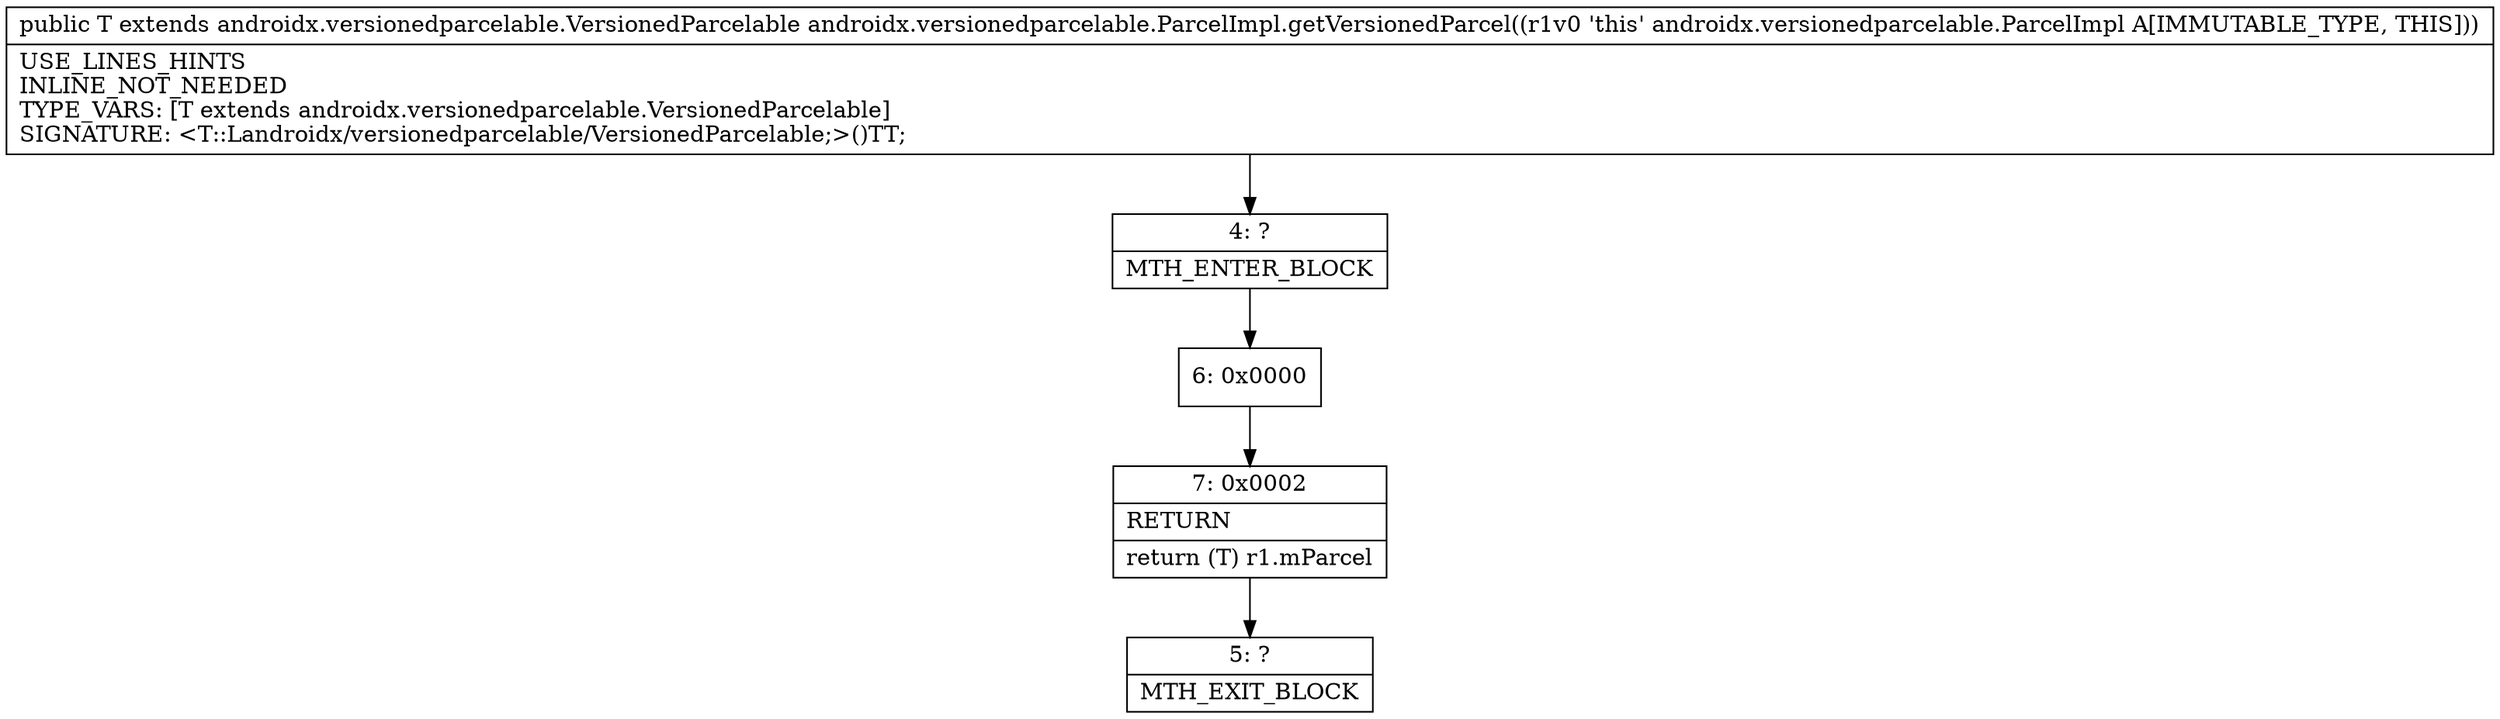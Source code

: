 digraph "CFG forandroidx.versionedparcelable.ParcelImpl.getVersionedParcel()Landroidx\/versionedparcelable\/VersionedParcelable;" {
Node_4 [shape=record,label="{4\:\ ?|MTH_ENTER_BLOCK\l}"];
Node_6 [shape=record,label="{6\:\ 0x0000}"];
Node_7 [shape=record,label="{7\:\ 0x0002|RETURN\l|return (T) r1.mParcel\l}"];
Node_5 [shape=record,label="{5\:\ ?|MTH_EXIT_BLOCK\l}"];
MethodNode[shape=record,label="{public T extends androidx.versionedparcelable.VersionedParcelable androidx.versionedparcelable.ParcelImpl.getVersionedParcel((r1v0 'this' androidx.versionedparcelable.ParcelImpl A[IMMUTABLE_TYPE, THIS]))  | USE_LINES_HINTS\lINLINE_NOT_NEEDED\lTYPE_VARS: [T extends androidx.versionedparcelable.VersionedParcelable]\lSIGNATURE: \<T::Landroidx\/versionedparcelable\/VersionedParcelable;\>()TT;\l}"];
MethodNode -> Node_4;Node_4 -> Node_6;
Node_6 -> Node_7;
Node_7 -> Node_5;
}

